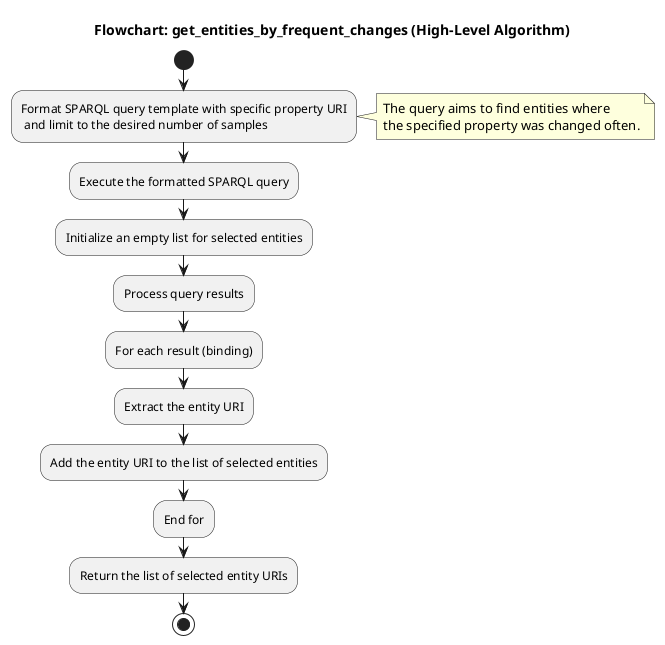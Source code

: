 @startuml get_entities_by_frequent_changes_flowchart
title Flowchart: get_entities_by_frequent_changes (High-Level Algorithm)

start
:Format SPARQL query template with specific property URI
 and limit to the desired number of samples;
note right
  The query aims to find entities where
  the specified property was changed often.
end note
:Execute the formatted SPARQL query;
:Initialize an empty list for selected entities;
:Process query results;
:For each result (binding);
  :Extract the entity URI;
  :Add the entity URI to the list of selected entities;
:End for;
:Return the list of selected entity URIs;
stop

@enduml 